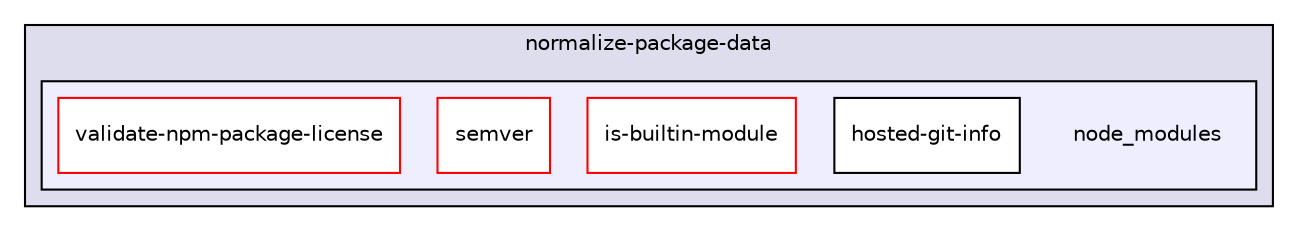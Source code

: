 digraph "gulp-src/node_modules/gulp-concat/node_modules/gulp-util/node_modules/dateformat/node_modules/meow/node_modules/normalize-package-data/node_modules" {
  compound=true
  node [ fontsize="10", fontname="Helvetica"];
  edge [ labelfontsize="10", labelfontname="Helvetica"];
  subgraph clusterdir_c614708c4f35c1185b8a767079c7d5d2 {
    graph [ bgcolor="#ddddee", pencolor="black", label="normalize-package-data" fontname="Helvetica", fontsize="10", URL="dir_c614708c4f35c1185b8a767079c7d5d2.html"]
  subgraph clusterdir_02c0e89feae25c12a9ead053841120e8 {
    graph [ bgcolor="#eeeeff", pencolor="black", label="" URL="dir_02c0e89feae25c12a9ead053841120e8.html"];
    dir_02c0e89feae25c12a9ead053841120e8 [shape=plaintext label="node_modules"];
    dir_16231bb8e47a8ab678c6dc6bfba63803 [shape=box label="hosted-git-info" color="black" fillcolor="white" style="filled" URL="dir_16231bb8e47a8ab678c6dc6bfba63803.html"];
    dir_240c50fba01cfbdb73b737faa8c8b5af [shape=box label="is-builtin-module" color="red" fillcolor="white" style="filled" URL="dir_240c50fba01cfbdb73b737faa8c8b5af.html"];
    dir_f8cff0300f49a79120b79aefd4ca1046 [shape=box label="semver" color="red" fillcolor="white" style="filled" URL="dir_f8cff0300f49a79120b79aefd4ca1046.html"];
    dir_3d9a20eccf2f9a84e8faa1858a464741 [shape=box label="validate-npm-package-license" color="red" fillcolor="white" style="filled" URL="dir_3d9a20eccf2f9a84e8faa1858a464741.html"];
  }
  }
}
